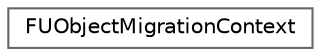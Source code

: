 digraph "Graphical Class Hierarchy"
{
 // INTERACTIVE_SVG=YES
 // LATEX_PDF_SIZE
  bgcolor="transparent";
  edge [fontname=Helvetica,fontsize=10,labelfontname=Helvetica,labelfontsize=10];
  node [fontname=Helvetica,fontsize=10,shape=box,height=0.2,width=0.4];
  rankdir="LR";
  Node0 [id="Node000000",label="FUObjectMigrationContext",height=0.2,width=0.4,color="grey40", fillcolor="white", style="filled",URL="$d5/d50/structFUObjectMigrationContext.html",tooltip="Structure that holds context for what we're intending to do during migration."];
}
